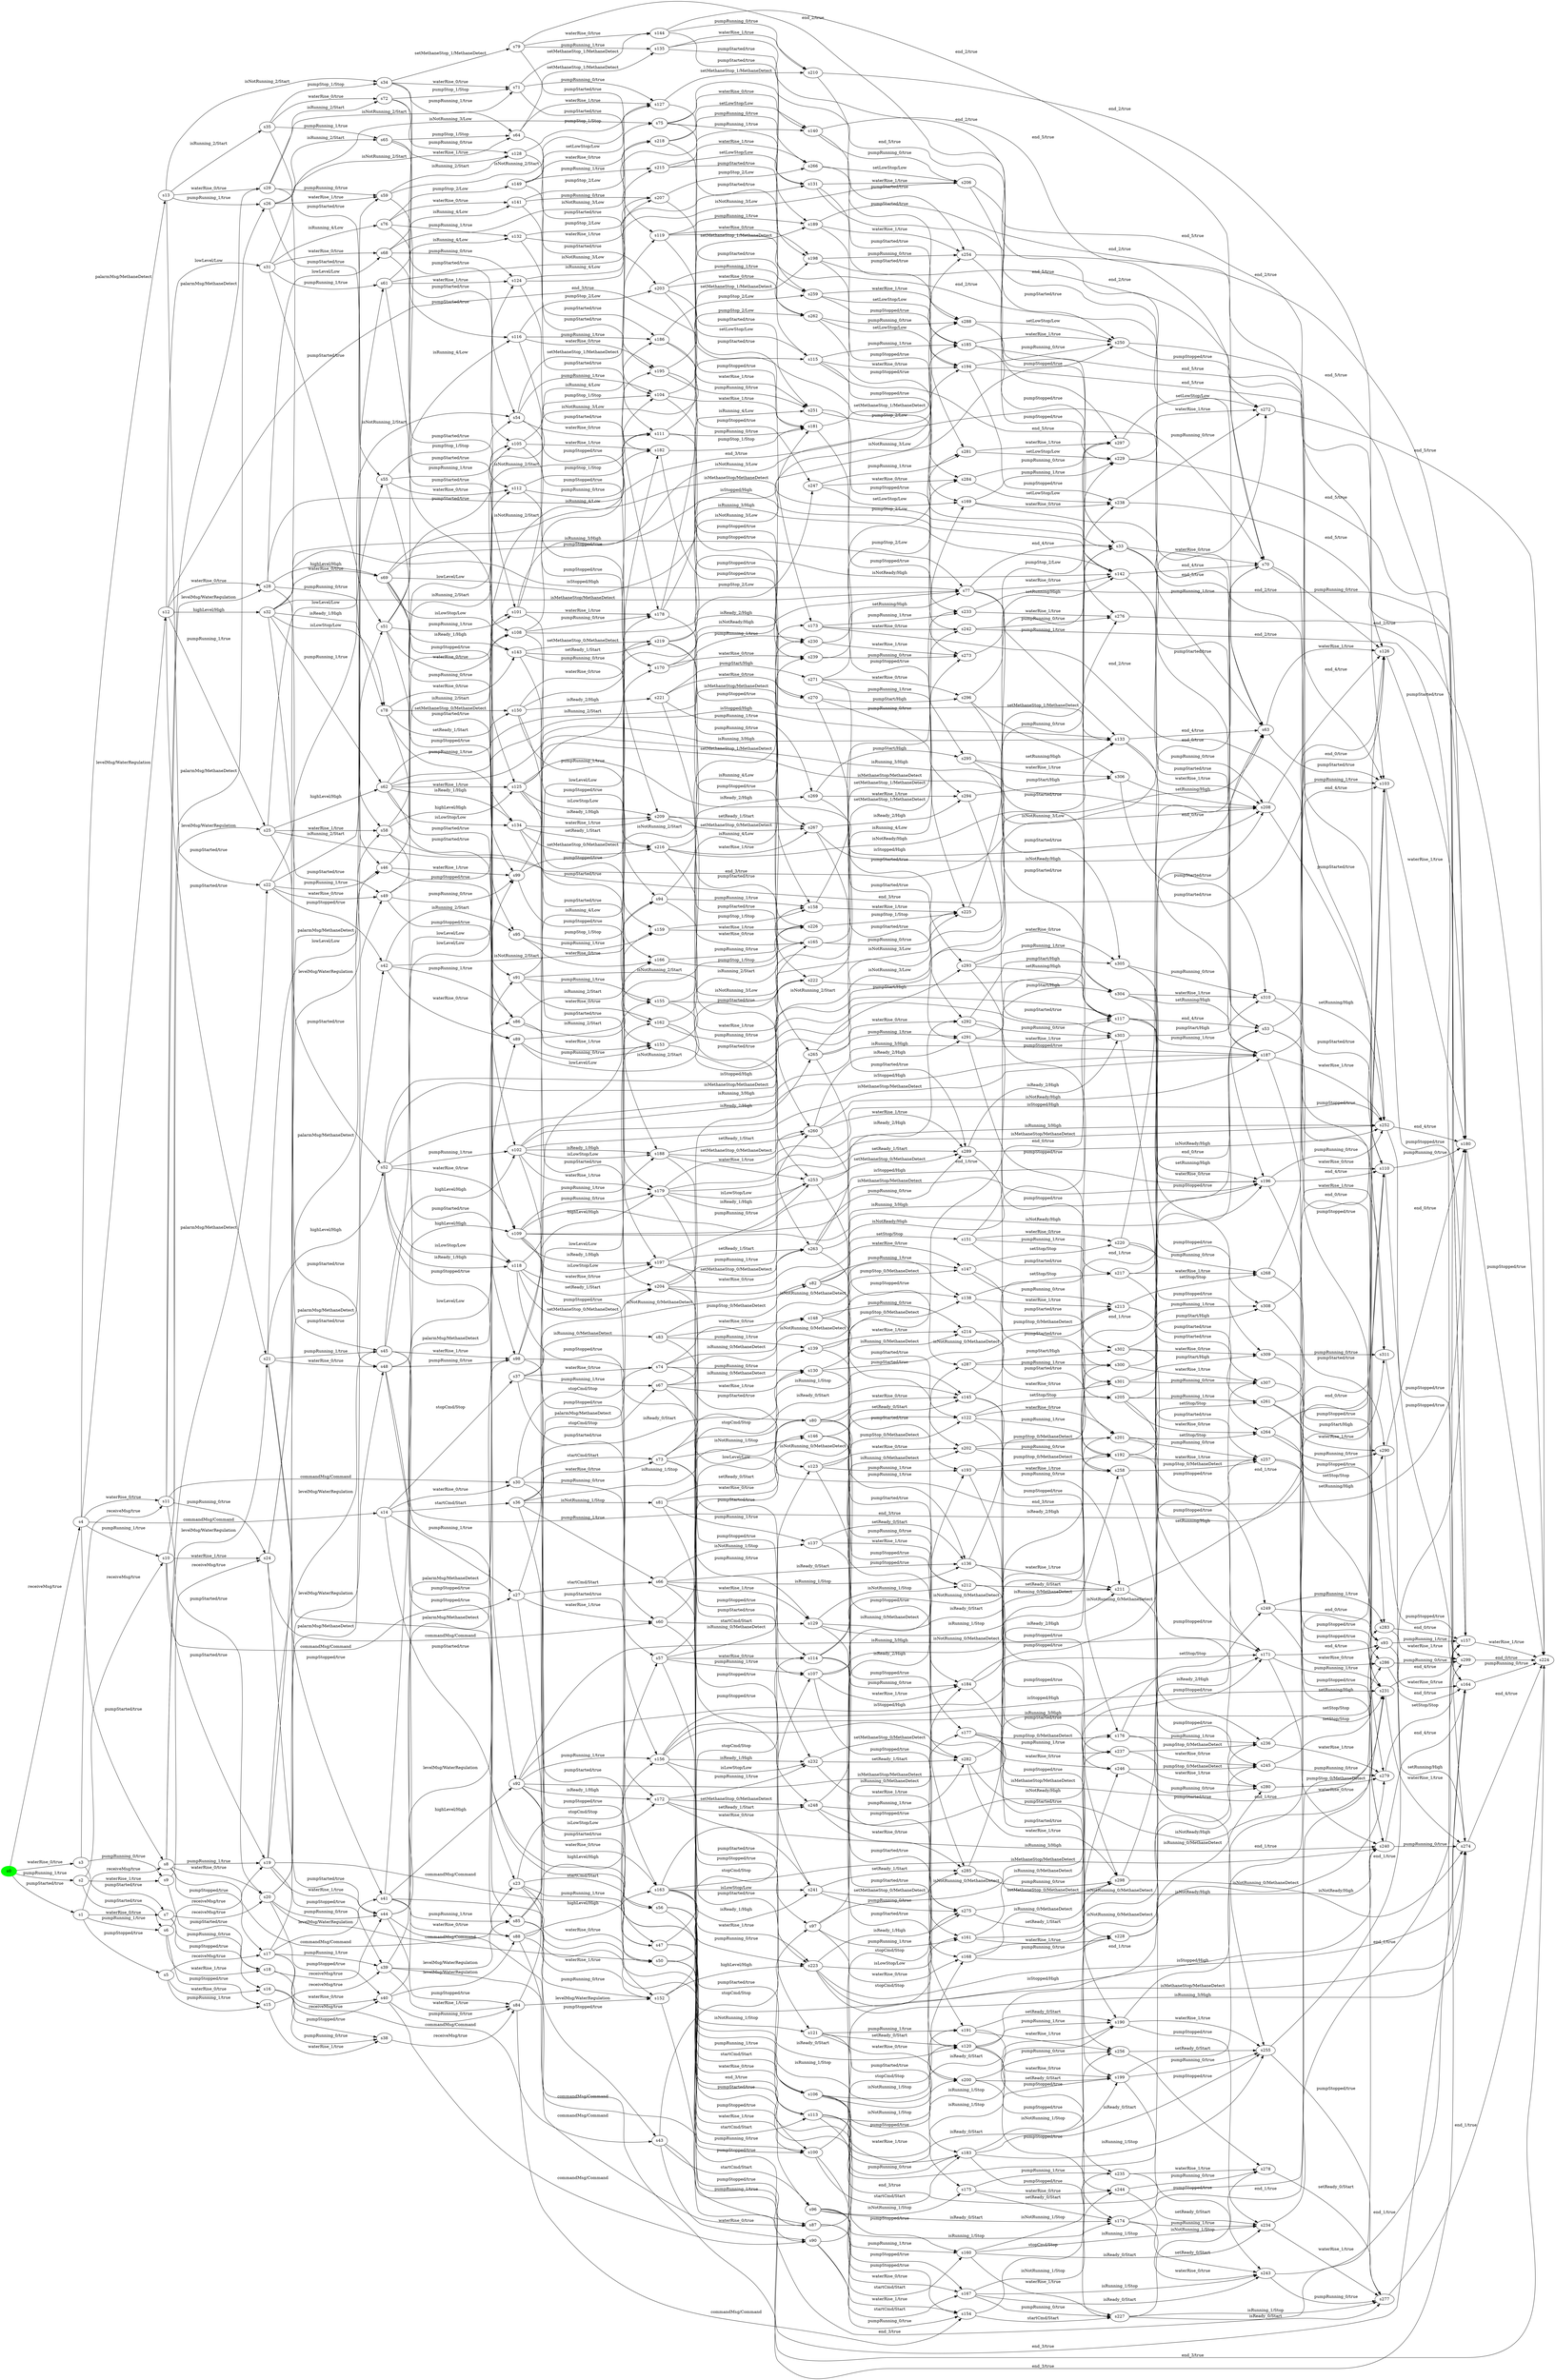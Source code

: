 digraph G {
rankdir=LR;
state0[ label = "s0", style=filled, color=green ];
state1 [ label = "s310" ];
state1 -> state2 [ label=" setRunning/High " ];
state1 -> state3 [ label=" pumpStopped/true " ];
state4 [ label = "s305" ];
state4 -> state5 [ label=" pumpStopped/true " ];
state4 -> state1 [ label=" pumpRunning_0/true " ];
state4 -> state6 [ label=" setRunning/High " ];
state7 [ label = "s31" ];
state7 -> state8 [ label=" waterRise_0/true " ];
state7 -> state9 [ label=" pumpStarted/true " ];
state7 -> state10 [ label=" isRunning_4/Low " ];
state7 -> state11 [ label=" pumpRunning_1/true " ];
state7 -> state12 [ label=" isNotRunning_3/Low " ];
state13 [ label = "s30" ];
state13 -> state14 [ label=" stopCmd/Stop " ];
state13 -> state15 [ label=" pumpStarted/true " ];
state13 -> state16 [ label=" startCmd/Start " ];
state13 -> state17 [ label=" pumpRunning_0/true " ];
state18 [ label = "s304" ];
state18 -> state1 [ label=" waterRise_1/true " ];
state18 -> state19 [ label=" setRunning/High " ];
state18 -> state20 [ label=" pumpStopped/true " ];
state21 [ label = "s307" ];
state21 -> state3 [ label=" pumpStart/High " ];
state22 [ label = "s33" ];
state22 -> state23 [ label=" pumpStarted/true " ];
state22 -> state24 [ label=" waterRise_0/true " ];
state22 -> state25 [ label=" pumpRunning_1/true " ];
state26 [ label = "s306" ];
state26 -> state27 [ label=" setRunning/High " ];
state26 -> state1 [ label=" pumpStarted/true " ];
state28 [ label = "s32" ];
state28 -> state29 [ label=" isStopped/High " ];
state28 -> state29 [ label=" isMethaneStop/MethaneDetect " ];
state28 -> state29 [ label=" isRunning_3/High " ];
state28 -> state30 [ label=" pumpRunning_1/true " ];
state28 -> state31 [ label=" waterRise_0/true " ];
state28 -> state32 [ label=" isReady_1/High " ];
state28 -> state32 [ label=" isLowStop/Low " ];
state28 -> state33 [ label=" pumpStarted/true " ];
state34 [ label = "s301" ];
state34 -> state5 [ label=" pumpStart/High " ];
state34 -> state21 [ label=" pumpRunning_0/true " ];
state35 [ label = "s35" ];
state35 -> state36 [ label=" pumpStarted/true " ];
state35 -> state37 [ label=" waterRise_0/true " ];
state35 -> state38 [ label=" pumpRunning_1/true " ];
state35 -> state39 [ label=" pumpStop_1/Stop " ];
state39 [ label = "s34" ];
state39 -> state40 [ label=" setMethaneStop_1/MethaneDetect " ];
state39 -> state41 [ label=" pumpStarted/true " ];
state39 -> state42 [ label=" pumpRunning_1/true " ];
state39 -> state43 [ label=" waterRise_0/true " ];
state44 [ label = "s300" ];
state44 -> state21 [ label=" waterRise_1/true " ];
state44 -> state20 [ label=" pumpStart/High " ];
state45 [ label = "s303" ];
state45 -> state21 [ label=" pumpStopped/true " ];
state45 -> state1 [ label=" pumpStart/High " ];
state46 [ label = "s37" ];
state46 -> state47 [ label=" isNotRunning_0/MethaneDetect " ];
state46 -> state14 [ label=" waterRise_0/true " ];
state46 -> state48 [ label=" pumpStarted/true " ];
state46 -> state49 [ label=" isRunning_0/MethaneDetect " ];
state46 -> state50 [ label=" pumpRunning_1/true " ];
state51 [ label = "s36" ];
state51 -> state52 [ label=" isRunning_1/Stop " ];
state51 -> state52 [ label=" isReady_0/Start " ];
state51 -> state53 [ label=" pumpRunning_1/true " ];
state51 -> state16 [ label=" waterRise_0/true " ];
state51 -> state54 [ label=" pumpStarted/true " ];
state51 -> state55 [ label=" isNotRunning_1/Stop " ];
state56 [ label = "s302" ];
state56 -> state20 [ label=" pumpRunning_1/true " ];
state56 -> state5 [ label=" waterRise_0/true " ];
state56 -> state57 [ label=" setRunning/High " ];
state58 [ label = "s39" ];
state58 -> state59 [ label=" levelMsg/WaterRegulation " ];
state58 -> state60 [ label=" waterRise_1/true " ];
state58 -> state61 [ label=" commandMsg/Command " ];
state58 -> state62 [ label=" palarmMsg/MethaneDetect " ];
state63 [ label = "s38" ];
state63 -> state60 [ label=" receiveMsg/true " ];
state5 [ label = "s309" ];
state5 -> state3 [ label=" pumpRunning_0/true " ];
state5 -> state64 [ label=" setRunning/High " ];
state0 -> state65 [ label=" receiveMsg/true " ];
state0 -> state66 [ label=" waterRise_0/true " ];
state0 -> state67 [ label=" pumpStarted/true " ];
state0 -> state68 [ label=" pumpRunning_1/true " ];
state20 [ label = "s308" ];
state20 -> state69 [ label=" setRunning/High " ];
state20 -> state3 [ label=" waterRise_1/true " ];
state67 [ label = "s1" ];
state67 -> state70 [ label=" pumpStopped/true " ];
state67 -> state71 [ label=" pumpRunning_1/true " ];
state67 -> state72 [ label=" receiveMsg/true " ];
state67 -> state73 [ label=" waterRise_0/true " ];
state68 [ label = "s2" ];
state68 -> state74 [ label=" waterRise_1/true " ];
state68 -> state71 [ label=" pumpStarted/true " ];
state68 -> state75 [ label=" receiveMsg/true " ];
state66 [ label = "s3" ];
state66 -> state74 [ label=" pumpRunning_0/true " ];
state66 -> state76 [ label=" receiveMsg/true " ];
state66 -> state73 [ label=" pumpStarted/true " ];
state65 [ label = "s4" ];
state65 -> state77 [ label=" palarmMsg/MethaneDetect " ];
state65 -> state78 [ label=" commandMsg/Command " ];
state65 -> state72 [ label=" pumpStarted/true " ];
state65 -> state76 [ label=" waterRise_0/true " ];
state65 -> state79 [ label=" levelMsg/WaterRegulation " ];
state65 -> state75 [ label=" pumpRunning_1/true " ];
state70 [ label = "s5" ];
state70 -> state80 [ label=" pumpRunning_1/true " ];
state70 -> state81 [ label=" receiveMsg/true " ];
state70 -> state82 [ label=" waterRise_0/true " ];
state71 [ label = "s6" ];
state71 -> state83 [ label=" waterRise_1/true " ];
state71 -> state84 [ label=" receiveMsg/true " ];
state71 -> state80 [ label=" pumpStopped/true " ];
state73 [ label = "s7" ];
state73 -> state83 [ label=" pumpRunning_0/true " ];
state73 -> state85 [ label=" receiveMsg/true " ];
state73 -> state82 [ label=" pumpStopped/true " ];
state72 [ label = "s8" ];
state72 -> state86 [ label=" palarmMsg/MethaneDetect " ];
state72 -> state87 [ label=" commandMsg/Command " ];
state72 -> state81 [ label=" pumpStopped/true " ];
state72 -> state88 [ label=" levelMsg/WaterRegulation " ];
state72 -> state85 [ label=" waterRise_0/true " ];
state72 -> state84 [ label=" pumpRunning_1/true " ];
state74 [ label = "s9" ];
state74 -> state83 [ label=" pumpStarted/true " ];
state74 -> state89 [ label=" receiveMsg/true " ];
state90 [ label = "s40" ];
state90 -> state91 [ label=" commandMsg/Command " ];
state90 -> state92 [ label=" palarmMsg/MethaneDetect " ];
state90 -> state60 [ label=" pumpRunning_0/true " ];
state90 -> state93 [ label=" levelMsg/WaterRegulation " ];
state94 [ label = "s42" ];
state94 -> state95 [ label=" isRunning_2/Start " ];
state94 -> state62 [ label=" pumpRunning_1/true " ];
state94 -> state92 [ label=" waterRise_0/true " ];
state94 -> state96 [ label=" isNotRunning_2/Start " ];
state97 [ label = "s41" ];
state97 -> state93 [ label=" waterRise_0/true " ];
state97 -> state98 [ label=" lowLevel/Low " ];
state97 -> state59 [ label=" pumpRunning_1/true " ];
state97 -> state99 [ label=" end_3/true " ];
state97 -> state100 [ label=" highLevel/High " ];
state101 [ label = "s44" ];
state101 -> state102 [ label=" commandMsg/Command " ];
state101 -> state60 [ label=" pumpStopped/true " ];
state101 -> state103 [ label=" palarmMsg/MethaneDetect " ];
state101 -> state104 [ label=" levelMsg/WaterRegulation " ];
state105 [ label = "s43" ];
state105 -> state106 [ label=" startCmd/Start " ];
state105 -> state91 [ label=" waterRise_0/true " ];
state105 -> state107 [ label=" stopCmd/Stop " ];
state105 -> state61 [ label=" pumpRunning_1/true " ];
state108 [ label = "s46" ];
state108 -> state62 [ label=" pumpStopped/true " ];
state108 -> state109 [ label=" isRunning_2/Start " ];
state108 -> state103 [ label=" waterRise_1/true " ];
state108 -> state110 [ label=" isNotRunning_2/Start " ];
state111 [ label = "s45" ];
state111 -> state104 [ label=" waterRise_1/true " ];
state111 -> state59 [ label=" pumpStopped/true " ];
state111 -> state112 [ label=" lowLevel/Low " ];
state111 -> state113 [ label=" end_3/true " ];
state111 -> state114 [ label=" highLevel/High " ];
state115 [ label = "s48" ];
state115 -> state116 [ label=" end_3/true " ];
state115 -> state117 [ label=" highLevel/High " ];
state115 -> state93 [ label=" pumpStopped/true " ];
state115 -> state118 [ label=" lowLevel/Low " ];
state115 -> state104 [ label=" pumpRunning_0/true " ];
state119 [ label = "s47" ];
state119 -> state120 [ label=" startCmd/Start " ];
state119 -> state102 [ label=" waterRise_1/true " ];
state119 -> state121 [ label=" stopCmd/Stop " ];
state119 -> state61 [ label=" pumpStopped/true " ];
state122 [ label = "s49" ];
state122 -> state123 [ label=" isNotRunning_2/Start " ];
state122 -> state92 [ label=" pumpStopped/true " ];
state122 -> state103 [ label=" pumpRunning_0/true " ];
state122 -> state124 [ label=" isRunning_2/Start " ];
state125 [ label = "s211" ];
state125 -> state126 [ label=" end_1/true " ];
state125 -> state127 [ label=" pumpStarted/true " ];
state128 [ label = "s210" ];
state128 -> state129 [ label=" pumpStarted/true " ];
state128 -> state126 [ label=" end_2/true " ];
state9 [ label = "s51" ];
state9 -> state130 [ label=" isNotRunning_3/Low " ];
state9 -> state98 [ label=" pumpStopped/true " ];
state9 -> state131 [ label=" isRunning_4/Low " ];
state9 -> state112 [ label=" pumpRunning_1/true " ];
state9 -> state118 [ label=" waterRise_0/true " ];
state15 [ label = "s50" ];
state15 -> state132 [ label=" startCmd/Start " ];
state15 -> state91 [ label=" pumpStopped/true " ];
state15 -> state133 [ label=" stopCmd/Stop " ];
state15 -> state102 [ label=" pumpRunning_0/true " ];
state134 [ label = "s206" ];
state134 -> state135 [ label=" pumpStarted/true " ];
state134 -> state126 [ label=" end_5/true " ];
state23 [ label = "s53" ];
state23 -> state113 [ label=" pumpRunning_1/true " ];
state23 -> state116 [ label=" waterRise_0/true " ];
state23 -> state99 [ label=" pumpStopped/true " ];
state33 [ label = "s52" ];
state33 -> state136 [ label=" isStopped/High " ];
state33 -> state136 [ label=" isMethaneStop/MethaneDetect " ];
state33 -> state136 [ label=" isRunning_3/High " ];
state33 -> state100 [ label=" pumpStopped/true " ];
state33 -> state117 [ label=" waterRise_0/true " ];
state33 -> state114 [ label=" pumpRunning_1/true " ];
state33 -> state137 [ label=" isReady_1/High " ];
state33 -> state137 [ label=" isLowStop/Low " ];
state138 [ label = "s205" ];
state138 -> state23 [ label=" end_0/true " ];
state138 -> state139 [ label=" waterRise_0/true " ];
state138 -> state140 [ label=" pumpStopped/true " ];
state138 -> state141 [ label=" pumpRunning_1/true " ];
state27 [ label = "s208" ];
state27 -> state126 [ label=" end_4/true " ];
state27 -> state2 [ label=" pumpStarted/true " ];
state36 [ label = "s55" ];
state36 -> state95 [ label=" pumpStopped/true " ];
state36 -> state109 [ label=" pumpRunning_1/true " ];
state36 -> state124 [ label=" waterRise_0/true " ];
state36 -> state41 [ label=" pumpStop_1/Stop " ];
state142 [ label = "s207" ];
state142 -> state143 [ label=" pumpStarted/true " ];
state142 -> state144 [ label=" pumpStop_2/Low " ];
state41 [ label = "s54" ];
state41 -> state145 [ label=" setMethaneStop_1/MethaneDetect " ];
state41 -> state96 [ label=" pumpStopped/true " ];
state41 -> state123 [ label=" waterRise_0/true " ];
state41 -> state110 [ label=" pumpRunning_1/true " ];
state146 [ label = "s202" ];
state146 -> state147 [ label=" pumpStop_0/MethaneDetect " ];
state146 -> state148 [ label=" pumpRunning_0/true " ];
state146 -> state149 [ label=" pumpStopped/true " ];
state48 [ label = "s57" ];
state48 -> state150 [ label=" isRunning_0/MethaneDetect " ];
state48 -> state121 [ label=" pumpRunning_1/true " ];
state48 -> state133 [ label=" waterRise_0/true " ];
state48 -> state151 [ label=" isNotRunning_0/MethaneDetect " ];
state48 -> state107 [ label=" pumpStopped/true " ];
state147 [ label = "s201" ];
state147 -> state152 [ label=" pumpRunning_0/true " ];
state147 -> state153 [ label=" pumpStopped/true " ];
state147 -> state139 [ label=" setStop/Stop " ];
state54 [ label = "s56" ];
state54 -> state106 [ label=" pumpStopped/true " ];
state54 -> state132 [ label=" waterRise_0/true " ];
state54 -> state154 [ label=" isReady_0/Start " ];
state54 -> state154 [ label=" isRunning_1/Stop " ];
state54 -> state120 [ label=" pumpRunning_1/true " ];
state54 -> state155 [ label=" isNotRunning_1/Stop " ];
state156 [ label = "s59" ];
state156 -> state157 [ label=" isNotRunning_2/Start " ];
state156 -> state103 [ label=" pumpStarted/true " ];
state156 -> state158 [ label=" isRunning_2/Start " ];
state159 [ label = "s204" ];
state159 -> state160 [ label=" pumpStopped/true " ];
state159 -> state161 [ label=" pumpRunning_1/true " ];
state159 -> state162 [ label=" waterRise_0/true " ];
state159 -> state136 [ label=" isNotReady/High " ];
state159 -> state163 [ label=" isReady_2/High " ];
state164 [ label = "s58" ];
state164 -> state126 [ label=" end_3/true " ];
state164 -> state165 [ label=" highLevel/High " ];
state164 -> state104 [ label=" pumpStarted/true " ];
state164 -> state166 [ label=" lowLevel/Low " ];
state167 [ label = "s203" ];
state167 -> state168 [ label=" pumpRunning_1/true " ];
state167 -> state169 [ label=" pumpStopped/true " ];
state167 -> state130 [ label=" setLowStop/Low " ];
state167 -> state170 [ label=" waterRise_0/true " ];
state171 [ label = "s209" ];
state171 -> state172 [ label=" setMethaneStop_0/MethaneDetect " ];
state171 -> state172 [ label=" setReady_1/Start " ];
state171 -> state173 [ label=" pumpStarted/true " ];
state174 [ label = "s200" ];
state174 -> state175 [ label=" pumpRunning_0/true " ];
state174 -> state176 [ label=" setReady_0/Start " ];
state174 -> state177 [ label=" pumpStopped/true " ];
state17 [ label = "s60" ];
state17 -> state178 [ label=" startCmd/Start " ];
state17 -> state102 [ label=" pumpStarted/true " ];
state17 -> state179 [ label=" stopCmd/Stop " ];
state30 [ label = "s62" ];
state30 -> state114 [ label=" pumpStarted/true " ];
state30 -> state165 [ label=" waterRise_1/true " ];
state30 -> state180 [ label=" isRunning_3/High " ];
state30 -> state180 [ label=" isStopped/High " ];
state30 -> state180 [ label=" isMethaneStop/MethaneDetect " ];
state30 -> state181 [ label=" isLowStop/Low " ];
state30 -> state181 [ label=" isReady_1/High " ];
state11 [ label = "s61" ];
state11 -> state182 [ label=" isNotRunning_3/Low " ];
state11 -> state112 [ label=" pumpStarted/true " ];
state11 -> state183 [ label=" isRunning_4/Low " ];
state11 -> state166 [ label=" waterRise_1/true " ];
state42 [ label = "s64" ];
state42 -> state184 [ label=" setMethaneStop_1/MethaneDetect " ];
state42 -> state157 [ label=" waterRise_1/true " ];
state42 -> state110 [ label=" pumpStarted/true " ];
state25 [ label = "s63" ];
state25 -> state126 [ label=" waterRise_1/true " ];
state25 -> state113 [ label=" pumpStarted/true " ];
state53 [ label = "s66" ];
state53 -> state178 [ label=" waterRise_1/true " ];
state53 -> state120 [ label=" pumpStarted/true " ];
state53 -> state185 [ label=" isRunning_1/Stop " ];
state53 -> state185 [ label=" isReady_0/Start " ];
state53 -> state186 [ label=" isNotRunning_1/Stop " ];
state38 [ label = "s65" ];
state38 -> state109 [ label=" pumpStarted/true " ];
state38 -> state42 [ label=" pumpStop_1/Stop " ];
state38 -> state158 [ label=" waterRise_1/true " ];
state8 [ label = "s68" ];
state8 -> state187 [ label=" isNotRunning_3/Low " ];
state8 -> state188 [ label=" isRunning_4/Low " ];
state8 -> state118 [ label=" pumpStarted/true " ];
state8 -> state166 [ label=" pumpRunning_0/true " ];
state3 [ label = "s311" ];
state3 -> state189 [ label=" setRunning/High " ];
state50 [ label = "s67" ];
state50 -> state190 [ label=" isRunning_0/MethaneDetect " ];
state50 -> state179 [ label=" waterRise_1/true " ];
state50 -> state191 [ label=" isNotRunning_0/MethaneDetect " ];
state50 -> state121 [ label=" pumpStarted/true " ];
state31 [ label = "s69" ];
state31 -> state192 [ label=" isMethaneStop/MethaneDetect " ];
state31 -> state192 [ label=" isStopped/High " ];
state31 -> state192 [ label=" isRunning_3/High " ];
state31 -> state117 [ label=" pumpStarted/true " ];
state31 -> state193 [ label=" isReady_1/High " ];
state31 -> state193 [ label=" isLowStop/Low " ];
state31 -> state165 [ label=" pumpRunning_0/true " ];
state69 [ label = "s231" ];
state69 -> state194 [ label=" end_4/true " ];
state69 -> state189 [ label=" waterRise_1/true " ];
state116 [ label = "s110" ];
state116 -> state195 [ label=" pumpRunning_0/true " ];
state116 -> state196 [ label=" pumpStopped/true " ];
state197 [ label = "s230" ];
state197 -> state198 [ label=" pumpStop_2/Low " ];
state197 -> state199 [ label=" waterRise_1/true " ];
state124 [ label = "s112" ];
state124 -> state200 [ label=" pumpStopped/true " ];
state124 -> state201 [ label=" pumpRunning_0/true " ];
state124 -> state123 [ label=" pumpStop_1/Stop " ];
state202 [ label = "s233" ];
state202 -> state194 [ label=" end_2/true " ];
state202 -> state203 [ label=" waterRise_1/true " ];
state204 [ label = "s232" ];
state204 -> state205 [ label=" waterRise_1/true " ];
state204 -> state206 [ label=" setMethaneStop_0/MethaneDetect " ];
state204 -> state206 [ label=" setReady_1/Start " ];
state123 [ label = "s111" ];
state123 -> state207 [ label=" setMethaneStop_1/MethaneDetect " ];
state123 -> state208 [ label=" pumpStopped/true " ];
state123 -> state209 [ label=" pumpRunning_0/true " ];
state43 [ label = "s71" ];
state43 -> state210 [ label=" setMethaneStop_1/MethaneDetect " ];
state43 -> state123 [ label=" pumpStarted/true " ];
state43 -> state157 [ label=" pumpRunning_0/true " ];
state24 [ label = "s70" ];
state24 -> state116 [ label=" pumpStarted/true " ];
state24 -> state126 [ label=" pumpRunning_0/true " ];
state16 [ label = "s73" ];
state16 -> state211 [ label=" isReady_0/Start " ];
state16 -> state211 [ label=" isRunning_1/Stop " ];
state16 -> state178 [ label=" pumpRunning_0/true " ];
state16 -> state212 [ label=" isNotRunning_1/Stop " ];
state16 -> state132 [ label=" pumpStarted/true " ];
state37 [ label = "s72" ];
state37 -> state124 [ label=" pumpStarted/true " ];
state37 -> state43 [ label=" pumpStop_1/Stop " ];
state37 -> state158 [ label=" pumpRunning_0/true " ];
state12 [ label = "s75" ];
state12 -> state130 [ label=" pumpStarted/true " ];
state12 -> state182 [ label=" pumpRunning_1/true " ];
state12 -> state22 [ label=" end_5/true " ];
state12 -> state187 [ label=" waterRise_0/true " ];
state213 [ label = "s228" ];
state213 -> state214 [ label=" isRunning_0/MethaneDetect " ];
state213 -> state215 [ label=" isNotRunning_0/MethaneDetect " ];
state121 [ label = "s107" ];
state121 -> state216 [ label=" pumpStopped/true " ];
state121 -> state217 [ label=" isRunning_0/MethaneDetect " ];
state121 -> state218 [ label=" waterRise_1/true " ];
state121 -> state219 [ label=" isNotRunning_0/MethaneDetect " ];
state120 [ label = "s106" ];
state120 -> state220 [ label=" pumpStopped/true " ];
state120 -> state221 [ label=" isRunning_1/Stop " ];
state120 -> state221 [ label=" isReady_0/Start " ];
state120 -> state222 [ label=" isNotRunning_1/Stop " ];
state120 -> state223 [ label=" waterRise_1/true " ];
state14 [ label = "s74" ];
state14 -> state224 [ label=" isNotRunning_0/MethaneDetect " ];
state14 -> state133 [ label=" pumpStarted/true " ];
state14 -> state225 [ label=" isRunning_0/MethaneDetect " ];
state14 -> state179 [ label=" pumpRunning_0/true " ];
state226 [ label = "s227" ];
state226 -> state227 [ label=" isReady_0/Start " ];
state226 -> state227 [ label=" isRunning_1/Stop " ];
state226 -> state228 [ label=" isNotRunning_1/Stop " ];
state29 [ label = "s77" ];
state29 -> state180 [ label=" pumpRunning_1/true " ];
state29 -> state22 [ label=" end_4/true " ];
state29 -> state192 [ label=" waterRise_0/true " ];
state29 -> state136 [ label=" pumpStarted/true " ];
state117 [ label = "s109" ];
state117 -> state229 [ label=" isLowStop/Low " ];
state117 -> state229 [ label=" isReady_1/High " ];
state117 -> state6 [ label=" isMethaneStop/MethaneDetect " ];
state117 -> state6 [ label=" isStopped/High " ];
state117 -> state6 [ label=" isRunning_3/High " ];
state117 -> state230 [ label=" pumpStopped/true " ];
state117 -> state231 [ label=" pumpRunning_0/true " ];
state232 [ label = "s229" ];
state232 -> state194 [ label=" end_5/true " ];
state232 -> state233 [ label=" waterRise_1/true " ];
state118 [ label = "s108" ];
state118 -> state234 [ label=" isNotRunning_3/Low " ];
state118 -> state235 [ label=" pumpStopped/true " ];
state118 -> state236 [ label=" pumpRunning_0/true " ];
state118 -> state237 [ label=" isRunning_4/Low " ];
state10 [ label = "s76" ];
state10 -> state131 [ label=" pumpStarted/true " ];
state10 -> state188 [ label=" waterRise_0/true " ];
state10 -> state183 [ label=" pumpRunning_1/true " ];
state10 -> state238 [ label=" pumpStop_2/Low " ];
state239 [ label = "s224" ];
state40 [ label = "s79" ];
state40 -> state210 [ label=" waterRise_0/true " ];
state40 -> state145 [ label=" pumpStarted/true " ];
state40 -> state184 [ label=" pumpRunning_1/true " ];
state40 -> state22 [ label=" end_2/true " ];
state113 [ label = "s103" ];
state113 -> state194 [ label=" pumpStopped/true " ];
state113 -> state195 [ label=" waterRise_1/true " ];
state240 [ label = "s223" ];
state240 -> state189 [ label=" isMethaneStop/MethaneDetect " ];
state240 -> state189 [ label=" isRunning_3/High " ];
state240 -> state189 [ label=" isStopped/High " ];
state240 -> state205 [ label=" isReady_1/High " ];
state240 -> state205 [ label=" isLowStop/Low " ];
state114 [ label = "s102" ];
state114 -> state241 [ label=" pumpStopped/true " ];
state114 -> state19 [ label=" isStopped/High " ];
state114 -> state19 [ label=" isMethaneStop/MethaneDetect " ];
state114 -> state19 [ label=" isRunning_3/High " ];
state114 -> state242 [ label=" isReady_1/High " ];
state114 -> state242 [ label=" isLowStop/Low " ];
state114 -> state231 [ label=" waterRise_1/true " ];
state32 [ label = "s78" ];
state32 -> state243 [ label=" setReady_1/Start " ];
state32 -> state243 [ label=" setMethaneStop_0/MethaneDetect " ];
state32 -> state137 [ label=" pumpStarted/true " ];
state32 -> state193 [ label=" waterRise_0/true " ];
state32 -> state181 [ label=" pumpRunning_1/true " ];
state109 [ label = "s105" ];
state109 -> state201 [ label=" waterRise_1/true " ];
state109 -> state110 [ label=" pumpStop_1/Stop " ];
state109 -> state244 [ label=" pumpStopped/true " ];
state245 [ label = "s226" ];
state245 -> state246 [ label=" pumpStop_1/Stop " ];
state246 [ label = "s225" ];
state246 -> state203 [ label=" setMethaneStop_1/MethaneDetect " ];
state110 [ label = "s104" ];
state110 -> state247 [ label=" setMethaneStop_1/MethaneDetect " ];
state110 -> state209 [ label=" waterRise_1/true " ];
state110 -> state248 [ label=" pumpStopped/true " ];
state249 [ label = "s220" ];
state249 -> state24 [ label=" end_0/true " ];
state249 -> state250 [ label=" pumpRunning_0/true " ];
state249 -> state139 [ label=" pumpStarted/true " ];
state52 [ label = "s80" ];
state52 -> state22 [ label=" end_1/true " ];
state52 -> state211 [ label=" waterRise_0/true " ];
state52 -> state154 [ label=" pumpStarted/true " ];
state52 -> state185 [ label=" pumpRunning_1/true " ];
state251 [ label = "s222" ];
state251 -> state233 [ label=" isNotRunning_3/Low " ];
state251 -> state199 [ label=" isRunning_4/Low " ];
state112 [ label = "s101" ];
state112 -> state236 [ label=" waterRise_1/true " ];
state112 -> state252 [ label=" isNotRunning_3/Low " ];
state112 -> state253 [ label=" isRunning_4/Low " ];
state112 -> state254 [ label=" pumpStopped/true " ];
state102 [ label = "s100" ];
state102 -> state218 [ label=" stopCmd/Stop " ];
state102 -> state223 [ label=" startCmd/Start " ];
state102 -> state255 [ label=" pumpStopped/true " ];
state256 [ label = "s221" ];
state256 -> state257 [ label=" waterRise_0/true " ];
state256 -> state258 [ label=" pumpStart/High " ];
state256 -> state259 [ label=" pumpRunning_1/true " ];
state256 -> state163 [ label=" pumpStarted/true " ];
state47 [ label = "s82" ];
state47 -> state224 [ label=" waterRise_0/true " ];
state47 -> state151 [ label=" pumpStarted/true " ];
state47 -> state191 [ label=" pumpRunning_1/true " ];
state47 -> state260 [ label=" setStop/Stop " ];
state55 [ label = "s81" ];
state55 -> state155 [ label=" pumpStarted/true " ];
state55 -> state186 [ label=" pumpRunning_1/true " ];
state55 -> state212 [ label=" waterRise_0/true " ];
state55 -> state52 [ label=" setReady_0/Start " ];
state60 [ label = "s84" ];
state60 -> state255 [ label=" commandMsg/Command " ];
state60 -> state261 [ label=" palarmMsg/MethaneDetect " ];
state60 -> state262 [ label=" levelMsg/WaterRegulation " ];
state49 [ label = "s83" ];
state49 -> state190 [ label=" pumpRunning_1/true " ];
state49 -> state47 [ label=" pumpStop_0/MethaneDetect " ];
state49 -> state225 [ label=" waterRise_0/true " ];
state49 -> state150 [ label=" pumpStarted/true " ];
state263 [ label = "s217" ];
state263 -> state141 [ label=" pumpStarted/true " ];
state263 -> state25 [ label=" end_0/true " ];
state263 -> state250 [ label=" waterRise_1/true " ];
state62 [ label = "s86" ];
state62 -> state261 [ label=" waterRise_1/true " ];
state62 -> state244 [ label=" isRunning_2/Start " ];
state62 -> state248 [ label=" isNotRunning_2/Start " ];
state59 [ label = "s85" ];
state59 -> state262 [ label=" waterRise_1/true " ];
state59 -> state254 [ label=" lowLevel/Low " ];
state59 -> state194 [ label=" end_3/true " ];
state59 -> state241 [ label=" highLevel/High " ];
state264 [ label = "s216" ];
state264 -> state161 [ label=" pumpStarted/true " ];
state264 -> state172 [ label=" waterRise_1/true " ];
state264 -> state180 [ label=" isNotReady/High " ];
state264 -> state259 [ label=" isReady_2/High " ];
state265 [ label = "s219" ];
state265 -> state257 [ label=" isReady_2/High " ];
state265 -> state192 [ label=" isNotReady/High " ];
state265 -> state172 [ label=" pumpRunning_0/true " ];
state265 -> state162 [ label=" pumpStarted/true " ];
state93 [ label = "s88" ];
state93 -> state230 [ label=" highLevel/High " ];
state93 -> state196 [ label=" end_3/true " ];
state93 -> state235 [ label=" lowLevel/Low " ];
state93 -> state262 [ label=" pumpRunning_0/true " ];
state266 [ label = "s218" ];
state266 -> state187 [ label=" setLowStop/Low " ];
state266 -> state144 [ label=" pumpRunning_0/true " ];
state266 -> state170 [ label=" pumpStarted/true " ];
state61 [ label = "s87" ];
state61 -> state220 [ label=" startCmd/Start " ];
state61 -> state255 [ label=" waterRise_1/true " ];
state61 -> state216 [ label=" stopCmd/Stop " ];
state267 [ label = "s213" ];
state267 -> state250 [ label=" setStop/Stop " ];
state267 -> state152 [ label=" pumpStarted/true " ];
state268 [ label = "s212" ];
state268 -> state175 [ label=" pumpStarted/true " ];
state268 -> state125 [ label=" setReady_0/Start " ];
state92 [ label = "s89" ];
state92 -> state208 [ label=" isNotRunning_2/Start " ];
state92 -> state200 [ label=" isRunning_2/Start " ];
state92 -> state261 [ label=" pumpRunning_0/true " ];
state269 [ label = "s215" ];
state269 -> state182 [ label=" setLowStop/Low " ];
state269 -> state144 [ label=" waterRise_1/true " ];
state269 -> state168 [ label=" pumpStarted/true " ];
state270 [ label = "s214" ];
state270 -> state148 [ label=" pumpStarted/true " ];
state270 -> state267 [ label=" pumpStop_0/MethaneDetect " ];
state173 [ label = "s253" ];
state173 -> state205 [ label=" pumpStopped/true " ];
state173 -> state271 [ label=" setReady_1/Start " ];
state173 -> state271 [ label=" setMethaneStop_0/MethaneDetect " ];
state183 [ label = "s132" ];
state183 -> state142 [ label=" waterRise_1/true " ];
state183 -> state269 [ label=" pumpStop_2/Low " ];
state183 -> state253 [ label=" pumpStarted/true " ];
state182 [ label = "s131" ];
state182 -> state252 [ label=" pumpStarted/true " ];
state182 -> state25 [ label=" end_5/true " ];
state182 -> state134 [ label=" waterRise_1/true " ];
state2 [ label = "s252" ];
state2 -> state195 [ label=" end_4/true " ];
state2 -> state189 [ label=" pumpStopped/true " ];
state127 [ label = "s255" ];
state127 -> state195 [ label=" end_1/true " ];
state127 -> state227 [ label=" pumpStopped/true " ];
state98 [ label = "s91" ];
state98 -> state235 [ label=" waterRise_0/true " ];
state98 -> state272 [ label=" isNotRunning_3/Low " ];
state98 -> state273 [ label=" isRunning_4/Low " ];
state98 -> state254 [ label=" pumpRunning_1/true " ];
state181 [ label = "s134" ];
state181 -> state264 [ label=" setMethaneStop_0/MethaneDetect " ];
state181 -> state264 [ label=" setReady_1/Start " ];
state181 -> state171 [ label=" waterRise_1/true " ];
state181 -> state242 [ label=" pumpStarted/true " ];
state180 [ label = "s133" ];
state180 -> state27 [ label=" waterRise_1/true " ];
state180 -> state19 [ label=" pumpStarted/true " ];
state180 -> state25 [ label=" end_4/true " ];
state91 [ label = "s90" ];
state91 -> state274 [ label=" stopCmd/Stop " ];
state91 -> state275 [ label=" startCmd/Start " ];
state91 -> state255 [ label=" pumpRunning_0/true " ];
state129 [ label = "s254" ];
state129 -> state195 [ label=" end_2/true " ];
state129 -> state203 [ label=" pumpStopped/true " ];
state99 [ label = "s93" ];
state99 -> state194 [ label=" pumpRunning_1/true " ];
state99 -> state196 [ label=" waterRise_0/true " ];
state100 [ label = "s92" ];
state100 -> state57 [ label=" isStopped/High " ];
state100 -> state57 [ label=" isMethaneStop/MethaneDetect " ];
state100 -> state57 [ label=" isRunning_3/High " ];
state100 -> state230 [ label=" waterRise_0/true " ];
state100 -> state241 [ label=" pumpRunning_1/true " ];
state100 -> state276 [ label=" isReady_1/High " ];
state100 -> state276 [ label=" isLowStop/Low " ];
state95 [ label = "s95" ];
state95 -> state200 [ label=" waterRise_0/true " ];
state95 -> state244 [ label=" pumpRunning_1/true " ];
state95 -> state96 [ label=" pumpStop_1/Stop " ];
state143 [ label = "s251" ];
state143 -> state277 [ label=" pumpStop_2/Low " ];
state143 -> state199 [ label=" pumpStopped/true " ];
state179 [ label = "s130" ];
state179 -> state267 [ label=" isNotRunning_0/MethaneDetect " ];
state179 -> state270 [ label=" isRunning_0/MethaneDetect " ];
state179 -> state218 [ label=" pumpStarted/true " ];
state135 [ label = "s250" ];
state135 -> state195 [ label=" end_5/true " ];
state135 -> state233 [ label=" pumpStopped/true " ];
state96 [ label = "s94" ];
state96 -> state278 [ label=" setMethaneStop_1/MethaneDetect " ];
state96 -> state208 [ label=" waterRise_0/true " ];
state96 -> state248 [ label=" pumpRunning_1/true " ];
state107 [ label = "s97" ];
state107 -> state216 [ label=" pumpRunning_1/true " ];
state107 -> state274 [ label=" waterRise_0/true " ];
state107 -> state279 [ label=" isNotRunning_0/MethaneDetect " ];
state107 -> state280 [ label=" isRunning_0/MethaneDetect " ];
state178 [ label = "s129" ];
state178 -> state223 [ label=" pumpStarted/true " ];
state178 -> state125 [ label=" isRunning_1/Stop " ];
state178 -> state125 [ label=" isReady_0/Start " ];
state178 -> state268 [ label=" isNotRunning_1/Stop " ];
state106 [ label = "s96" ];
state106 -> state281 [ label=" isReady_0/Start " ];
state106 -> state281 [ label=" isRunning_1/Stop " ];
state106 -> state220 [ label=" pumpRunning_1/true " ];
state106 -> state275 [ label=" waterRise_0/true " ];
state106 -> state282 [ label=" isNotRunning_1/Stop " ];
state158 [ label = "s128" ];
state158 -> state157 [ label=" pumpStop_1/Stop " ];
state158 -> state201 [ label=" pumpStarted/true " ];
state140 [ label = "s249" ];
state140 -> state283 [ label=" waterRise_0/true " ];
state140 -> state284 [ label=" pumpRunning_1/true " ];
state140 -> state99 [ label=" end_0/true " ];
state103 [ label = "s99" ];
state103 -> state209 [ label=" isNotRunning_2/Start " ];
state103 -> state201 [ label=" isRunning_2/Start " ];
state103 -> state261 [ label=" pumpStopped/true " ];
state104 [ label = "s98" ];
state104 -> state231 [ label=" highLevel/High " ];
state104 -> state195 [ label=" end_3/true " ];
state104 -> state236 [ label=" lowLevel/Low " ];
state104 -> state262 [ label=" pumpStopped/true " ];
state165 [ label = "s125" ];
state165 -> state171 [ label=" isReady_1/High " ];
state165 -> state171 [ label=" isLowStop/Low " ];
state165 -> state231 [ label=" pumpStarted/true " ];
state165 -> state27 [ label=" isStopped/High " ];
state165 -> state27 [ label=" isRunning_3/High " ];
state165 -> state27 [ label=" isMethaneStop/MethaneDetect " ];
state149 [ label = "s246" ];
state149 -> state153 [ label=" pumpStop_0/MethaneDetect " ];
state149 -> state214 [ label=" pumpRunning_0/true " ];
state166 [ label = "s124" ];
state166 -> state142 [ label=" isRunning_4/Low " ];
state166 -> state134 [ label=" isNotRunning_3/Low " ];
state166 -> state236 [ label=" pumpStarted/true " ];
state153 [ label = "s245" ];
state153 -> state215 [ label=" pumpRunning_0/true " ];
state153 -> state283 [ label=" setStop/Stop " ];
state160 [ label = "s248" ];
state160 -> state285 [ label=" isReady_2/High " ];
state160 -> state206 [ label=" pumpRunning_1/true " ];
state160 -> state286 [ label=" waterRise_0/true " ];
state160 -> state57 [ label=" isNotReady/High " ];
state157 [ label = "s127" ];
state157 -> state128 [ label=" setMethaneStop_1/MethaneDetect " ];
state157 -> state209 [ label=" pumpStarted/true " ];
state169 [ label = "s247" ];
state169 -> state198 [ label=" pumpRunning_1/true " ];
state169 -> state272 [ label=" setLowStop/Low " ];
state169 -> state287 [ label=" waterRise_0/true " ];
state126 [ label = "s126" ];
state126 -> state195 [ label=" pumpStarted/true " ];
state288 [ label = "s242" ];
state288 -> state196 [ label=" end_2/true " ];
state288 -> state203 [ label=" pumpRunning_0/true " ];
state155 [ label = "s121" ];
state155 -> state154 [ label=" setReady_0/Start " ];
state155 -> state174 [ label=" waterRise_0/true " ];
state155 -> state282 [ label=" pumpStopped/true " ];
state155 -> state222 [ label=" pumpRunning_1/true " ];
state289 [ label = "s241" ];
state289 -> state286 [ label=" setMethaneStop_0/MethaneDetect " ];
state289 -> state286 [ label=" setReady_1/Start " ];
state289 -> state205 [ label=" pumpRunning_0/true " ];
state154 [ label = "s120" ];
state154 -> state176 [ label=" waterRise_0/true " ];
state154 -> state281 [ label=" pumpStopped/true " ];
state154 -> state23 [ label=" end_1/true " ];
state154 -> state221 [ label=" pumpRunning_1/true " ];
state150 [ label = "s123" ];
state150 -> state151 [ label=" pumpStop_0/MethaneDetect " ];
state150 -> state146 [ label=" waterRise_0/true " ];
state150 -> state217 [ label=" pumpRunning_1/true " ];
state150 -> state280 [ label=" pumpStopped/true " ];
state177 [ label = "s244" ];
state177 -> state228 [ label=" pumpRunning_0/true " ];
state177 -> state290 [ label=" setReady_0/Start " ];
state151 [ label = "s122" ];
state151 -> state219 [ label=" pumpRunning_1/true " ];
state151 -> state279 [ label=" pumpStopped/true " ];
state151 -> state147 [ label=" waterRise_0/true " ];
state151 -> state138 [ label=" setStop/Stop " ];
state290 [ label = "s243" ];
state290 -> state227 [ label=" pumpRunning_0/true " ];
state290 -> state196 [ label=" end_1/true " ];
state64 [ label = "s240" ];
state64 -> state196 [ label=" end_4/true " ];
state64 -> state189 [ label=" pumpRunning_0/true " ];
state137 [ label = "s118" ];
state137 -> state229 [ label=" waterRise_0/true " ];
state137 -> state159 [ label=" setMethaneStop_0/MethaneDetect " ];
state137 -> state159 [ label=" setReady_1/Start " ];
state137 -> state276 [ label=" pumpStopped/true " ];
state137 -> state242 [ label=" pumpRunning_1/true " ];
state291 [ label = "s239" ];
state291 -> state287 [ label=" pumpStop_2/Low " ];
state291 -> state199 [ label=" pumpRunning_0/true " ];
state292 [ label = "s238" ];
state292 -> state233 [ label=" pumpRunning_0/true " ];
state292 -> state196 [ label=" end_5/true " ];
state136 [ label = "s117" ];
state136 -> state57 [ label=" pumpStopped/true " ];
state136 -> state6 [ label=" waterRise_0/true " ];
state136 -> state19 [ label=" pumpRunning_1/true " ];
state136 -> state23 [ label=" end_4/true " ];
state145 [ label = "s119" ];
state145 -> state23 [ label=" end_2/true " ];
state145 -> state278 [ label=" pumpStopped/true " ];
state145 -> state207 [ label=" waterRise_0/true " ];
state145 -> state247 [ label=" pumpRunning_1/true " ];
state293 [ label = "s235" ];
state293 -> state228 [ label=" waterRise_1/true " ];
state293 -> state294 [ label=" setReady_0/Start " ];
state133 [ label = "s114" ];
state133 -> state147 [ label=" isNotRunning_0/MethaneDetect " ];
state133 -> state274 [ label=" pumpStopped/true " ];
state133 -> state218 [ label=" pumpRunning_0/true " ];
state133 -> state146 [ label=" isRunning_0/MethaneDetect " ];
state294 [ label = "s234" ];
state294 -> state194 [ label=" end_1/true " ];
state294 -> state227 [ label=" waterRise_1/true " ];
state132 [ label = "s113" ];
state132 -> state176 [ label=" isRunning_1/Stop " ];
state132 -> state176 [ label=" isReady_0/Start " ];
state132 -> state174 [ label=" isNotRunning_1/Stop " ];
state132 -> state275 [ label=" pumpStopped/true " ];
state132 -> state223 [ label=" pumpRunning_0/true " ];
state131 [ label = "s116" ];
state131 -> state253 [ label=" pumpRunning_1/true " ];
state131 -> state273 [ label=" pumpStopped/true " ];
state131 -> state167 [ label=" pumpStop_2/Low " ];
state131 -> state237 [ label=" waterRise_0/true " ];
state295 [ label = "s237" ];
state295 -> state296 [ label=" pumpStop_0/MethaneDetect " ];
state295 -> state214 [ label=" waterRise_1/true " ];
state130 [ label = "s115" ];
state130 -> state234 [ label=" waterRise_0/true " ];
state130 -> state23 [ label=" end_5/true " ];
state130 -> state252 [ label=" pumpRunning_1/true " ];
state130 -> state272 [ label=" pumpStopped/true " ];
state296 [ label = "s236" ];
state296 -> state215 [ label=" waterRise_1/true " ];
state296 -> state284 [ label=" setStop/Stop " ];
state255 [ label = "s154" ];
state255 -> state226 [ label=" startCmd/Start " ];
state255 -> state213 [ label=" stopCmd/Stop " ];
state205 [ label = "s275" ];
state205 -> state297 [ label=" setReady_1/Start " ];
state205 -> state297 [ label=" setMethaneStop_0/MethaneDetect " ];
state189 [ label = "s274" ];
state189 -> state239 [ label=" end_4/true " ];
state261 [ label = "s153" ];
state261 -> state246 [ label=" isNotRunning_2/Start " ];
state261 -> state245 [ label=" isRunning_2/Start " ];
state227 [ label = "s277" ];
state227 -> state239 [ label=" end_1/true " ];
state241 [ label = "s156" ];
state241 -> state69 [ label=" isRunning_3/High " ];
state241 -> state69 [ label=" isStopped/High " ];
state241 -> state69 [ label=" isMethaneStop/MethaneDetect " ];
state241 -> state204 [ label=" isLowStop/Low " ];
state241 -> state204 [ label=" isReady_1/High " ];
state241 -> state240 [ label=" waterRise_1/true " ];
state203 [ label = "s276" ];
state203 -> state239 [ label=" end_2/true " ];
state254 [ label = "s155" ];
state254 -> state197 [ label=" isRunning_4/Low " ];
state254 -> state251 [ label=" waterRise_1/true " ];
state254 -> state232 [ label=" isNotRunning_3/Low " ];
state243 [ label = "s150" ];
state243 -> state159 [ label=" pumpStarted/true " ];
state243 -> state256 [ label=" isReady_2/High " ];
state243 -> state265 [ label=" waterRise_0/true " ];
state243 -> state264 [ label=" pumpRunning_1/true " ];
state243 -> state29 [ label=" isNotReady/High " ];
state258 [ label = "s271" ];
state258 -> state29 [ label=" setRunning/High " ];
state258 -> state298 [ label=" waterRise_0/true " ];
state258 -> state299 [ label=" pumpRunning_1/true " ];
state258 -> state300 [ label=" pumpStarted/true " ];
state257 [ label = "s270" ];
state257 -> state301 [ label=" pumpRunning_0/true " ];
state257 -> state302 [ label=" pumpStarted/true " ];
state257 -> state298 [ label=" pumpStart/High " ];
state262 [ label = "s152" ];
state262 -> state239 [ label=" end_3/true " ];
state262 -> state251 [ label=" lowLevel/Low " ];
state262 -> state240 [ label=" highLevel/High " ];
state199 [ label = "s273" ];
state199 -> state303 [ label=" pumpStop_2/Low " ];
state260 [ label = "s151" ];
state260 -> state263 [ label=" pumpRunning_1/true " ];
state260 -> state22 [ label=" end_0/true " ];
state260 -> state249 [ label=" waterRise_0/true " ];
state260 -> state138 [ label=" pumpStarted/true " ];
state233 [ label = "s272" ];
state233 -> state239 [ label=" end_5/true " ];
state224 [ label = "s147" ];
state224 -> state147 [ label=" pumpStarted/true " ];
state224 -> state249 [ label=" setStop/Stop " ];
state224 -> state267 [ label=" pumpRunning_0/true " ];
state250 [ label = "s268" ];
state250 -> state126 [ label=" end_0/true " ];
state250 -> state304 [ label=" pumpStarted/true " ];
state172 [ label = "s267" ];
state172 -> state271 [ label=" pumpStarted/true " ];
state172 -> state27 [ label=" isNotReady/High " ];
state172 -> state301 [ label=" isReady_2/High " ];
state212 [ label = "s146" ];
state212 -> state211 [ label=" setReady_0/Start " ];
state212 -> state268 [ label=" pumpRunning_0/true " ];
state212 -> state174 [ label=" pumpStarted/true " ];
state238 [ label = "s149" ];
state238 -> state12 [ label=" setLowStop/Low " ];
state238 -> state269 [ label=" pumpRunning_1/true " ];
state238 -> state167 [ label=" pumpStarted/true " ];
state238 -> state266 [ label=" waterRise_0/true " ];
state259 [ label = "s269" ];
state259 -> state301 [ label=" waterRise_1/true " ];
state259 -> state299 [ label=" pumpStart/High " ];
state259 -> state305 [ label=" pumpStarted/true " ];
state225 [ label = "s148" ];
state225 -> state270 [ label=" pumpRunning_0/true " ];
state225 -> state146 [ label=" pumpStarted/true " ];
state225 -> state224 [ label=" pumpStop_0/MethaneDetect " ];
state193 [ label = "s143" ];
state193 -> state265 [ label=" setReady_1/Start " ];
state193 -> state265 [ label=" setMethaneStop_0/MethaneDetect " ];
state193 -> state171 [ label=" pumpRunning_0/true " ];
state193 -> state229 [ label=" pumpStarted/true " ];
state139 [ label = "s264" ];
state139 -> state283 [ label=" pumpStopped/true " ];
state139 -> state304 [ label=" pumpRunning_0/true " ];
state139 -> state116 [ label=" end_0/true " ];
state162 [ label = "s263" ];
state162 -> state286 [ label=" pumpStopped/true " ];
state162 -> state271 [ label=" pumpRunning_0/true " ];
state162 -> state302 [ label=" isReady_2/High " ];
state162 -> state6 [ label=" isNotReady/High " ];
state192 [ label = "s142" ];
state192 -> state24 [ label=" end_4/true " ];
state192 -> state27 [ label=" pumpRunning_0/true " ];
state192 -> state6 [ label=" pumpStarted/true " ];
state211 [ label = "s145" ];
state211 -> state176 [ label=" pumpStarted/true " ];
state211 -> state125 [ label=" pumpRunning_0/true " ];
state211 -> state24 [ label=" end_1/true " ];
state144 [ label = "s266" ];
state144 -> state277 [ label=" pumpStarted/true " ];
state144 -> state134 [ label=" setLowStop/Low " ];
state210 [ label = "s144" ];
state210 -> state24 [ label=" end_2/true " ];
state210 -> state128 [ label=" pumpRunning_0/true " ];
state210 -> state207 [ label=" pumpStarted/true " ];
state163 [ label = "s265" ];
state163 -> state302 [ label=" waterRise_0/true " ];
state163 -> state300 [ label=" pumpStart/High " ];
state163 -> state305 [ label=" pumpRunning_1/true " ];
state163 -> state285 [ label=" pumpStopped/true " ];
state161 [ label = "s260" ];
state161 -> state305 [ label=" isReady_2/High " ];
state161 -> state206 [ label=" pumpStopped/true " ];
state161 -> state271 [ label=" waterRise_1/true " ];
state161 -> state19 [ label=" isNotReady/High " ];
state188 [ label = "s141" ];
state188 -> state142 [ label=" pumpRunning_0/true " ];
state188 -> state266 [ label=" pumpStop_2/Low " ];
state188 -> state237 [ label=" pumpStarted/true " ];
state170 [ label = "s262" ];
state170 -> state234 [ label=" setLowStop/Low " ];
state170 -> state287 [ label=" pumpStopped/true " ];
state170 -> state277 [ label=" pumpRunning_0/true " ];
state187 [ label = "s140" ];
state187 -> state24 [ label=" end_5/true " ];
state187 -> state134 [ label=" pumpRunning_0/true " ];
state187 -> state234 [ label=" pumpStarted/true " ];
state141 [ label = "s261" ];
state141 -> state304 [ label=" waterRise_1/true " ];
state141 -> state113 [ label=" end_0/true " ];
state141 -> state284 [ label=" pumpStopped/true " ];
state190 [ label = "s139" ];
state190 -> state217 [ label=" pumpStarted/true " ];
state190 -> state191 [ label=" pumpStop_0/MethaneDetect " ];
state190 -> state270 [ label=" waterRise_1/true " ];
state152 [ label = "s257" ];
state152 -> state215 [ label=" pumpStopped/true " ];
state152 -> state304 [ label=" setStop/Stop " ];
state185 [ label = "s136" ];
state185 -> state25 [ label=" end_1/true " ];
state185 -> state125 [ label=" waterRise_1/true " ];
state185 -> state221 [ label=" pumpStarted/true " ];
state175 [ label = "s256" ];
state175 -> state127 [ label=" setReady_0/Start " ];
state175 -> state228 [ label=" pumpStopped/true " ];
state184 [ label = "s135" ];
state184 -> state247 [ label=" pumpStarted/true " ];
state184 -> state25 [ label=" end_2/true " ];
state184 -> state128 [ label=" waterRise_1/true " ];
state191 [ label = "s138" ];
state191 -> state219 [ label=" pumpStarted/true " ];
state191 -> state263 [ label=" setStop/Stop " ];
state191 -> state267 [ label=" waterRise_1/true " ];
state168 [ label = "s259" ];
state168 -> state252 [ label=" setLowStop/Low " ];
state168 -> state277 [ label=" waterRise_1/true " ];
state168 -> state198 [ label=" pumpStopped/true " ];
state186 [ label = "s137" ];
state186 -> state268 [ label=" waterRise_1/true " ];
state186 -> state222 [ label=" pumpStarted/true " ];
state186 -> state185 [ label=" setReady_0/Start " ];
state148 [ label = "s258" ];
state148 -> state152 [ label=" pumpStop_0/MethaneDetect " ];
state148 -> state214 [ label=" pumpStopped/true " ];
state305 [ label = "s291" ];
state305 -> state44 [ label=" pumpStopped/true " ];
state305 -> state18 [ label=" pumpStart/High " ];
state305 -> state45 [ label=" waterRise_1/true " ];
state273 [ label = "s170" ];
state273 -> state197 [ label=" pumpRunning_1/true " ];
state273 -> state291 [ label=" waterRise_0/true " ];
state273 -> state169 [ label=" pumpStop_2/Low " ];
state304 [ label = "s290" ];
state304 -> state306 [ label=" pumpStopped/true " ];
state304 -> state195 [ label=" end_0/true " ];
state303 [ label = "s297" ];
state303 -> state233 [ label=" setLowStop/Low " ];
state279 [ label = "s176" ];
state279 -> state153 [ label=" waterRise_0/true " ];
state279 -> state296 [ label=" pumpRunning_1/true " ];
state279 -> state140 [ label=" setStop/Stop " ];
state298 [ label = "s296" ];
state298 -> state26 [ label=" pumpRunning_0/true " ];
state298 -> state192 [ label=" setRunning/High " ];
state298 -> state4 [ label=" pumpStarted/true " ];
state282 [ label = "s175" ];
state282 -> state281 [ label=" setReady_0/Start " ];
state282 -> state293 [ label=" pumpRunning_1/true " ];
state282 -> state177 [ label=" waterRise_0/true " ];
state236 [ label = "s178" ];
state236 -> state251 [ label=" pumpStopped/true " ];
state236 -> state143 [ label=" isRunning_4/Low " ];
state236 -> state135 [ label=" isNotRunning_3/Low " ];
state306 [ label = "s299" ];
state306 -> state239 [ label=" end_0/true " ];
state297 [ label = "s298" ];
state297 -> state189 [ label=" isNotReady/High " ];
state297 -> state21 [ label=" isReady_2/High " ];
state280 [ label = "s177" ];
state280 -> state149 [ label=" waterRise_0/true " ];
state280 -> state279 [ label=" pumpStop_0/MethaneDetect " ];
state280 -> state295 [ label=" pumpRunning_1/true " ];
state276 [ label = "s172" ];
state276 -> state160 [ label=" setMethaneStop_0/MethaneDetect " ];
state276 -> state160 [ label=" setReady_1/Start " ];
state276 -> state289 [ label=" waterRise_0/true " ];
state276 -> state204 [ label=" pumpRunning_1/true " ];
state300 [ label = "s293" ];
state300 -> state18 [ label=" pumpRunning_1/true " ];
state300 -> state4 [ label=" waterRise_0/true " ];
state300 -> state136 [ label=" setRunning/High " ];
state300 -> state56 [ label=" pumpStopped/true " ];
state302 [ label = "s292" ];
state302 -> state45 [ label=" pumpRunning_0/true " ];
state302 -> state4 [ label=" pumpStart/High " ];
state302 -> state34 [ label=" pumpStopped/true " ];
state57 [ label = "s171" ];
state57 -> state99 [ label=" end_4/true " ];
state57 -> state69 [ label=" pumpRunning_1/true " ];
state57 -> state64 [ label=" waterRise_0/true " ];
state281 [ label = "s174" ];
state281 -> state294 [ label=" pumpRunning_1/true " ];
state281 -> state99 [ label=" end_1/true " ];
state281 -> state290 [ label=" waterRise_0/true " ];
state299 [ label = "s295" ];
state299 -> state180 [ label=" setRunning/High " ];
state299 -> state18 [ label=" pumpStarted/true " ];
state299 -> state26 [ label=" waterRise_1/true " ];
state301 [ label = "s294" ];
state301 -> state45 [ label=" pumpStarted/true " ];
state301 -> state26 [ label=" pumpStart/High " ];
state278 [ label = "s173" ];
state278 -> state288 [ label=" waterRise_0/true " ];
state278 -> state99 [ label=" end_2/true " ];
state278 -> state202 [ label=" pumpRunning_1/true " ];
state272 [ label = "s169" ];
state272 -> state99 [ label=" end_5/true " ];
state272 -> state232 [ label=" pumpRunning_1/true " ];
state272 -> state292 [ label=" waterRise_0/true " ];
state274 [ label = "s168" ];
state274 -> state149 [ label=" isRunning_0/MethaneDetect " ];
state274 -> state213 [ label=" pumpRunning_0/true " ];
state274 -> state153 [ label=" isNotRunning_0/MethaneDetect " ];
state271 [ label = "s289" ];
state271 -> state2 [ label=" isNotReady/High " ];
state271 -> state297 [ label=" pumpStopped/true " ];
state271 -> state45 [ label=" isReady_2/High " ];
state214 [ label = "s280" ];
state214 -> state215 [ label=" pumpStop_0/MethaneDetect " ];
state208 [ label = "s165" ];
state208 -> state246 [ label=" pumpRunning_0/true " ];
state208 -> state288 [ label=" setMethaneStop_1/MethaneDetect " ];
state283 [ label = "s286" ];
state283 -> state306 [ label=" pumpRunning_0/true " ];
state283 -> state196 [ label=" end_0/true " ];
state286 [ label = "s285" ];
state286 -> state64 [ label=" isNotReady/High " ];
state286 -> state297 [ label=" pumpRunning_0/true " ];
state286 -> state34 [ label=" isReady_2/High " ];
state196 [ label = "s164" ];
state196 -> state239 [ label=" pumpRunning_0/true " ];
state277 [ label = "s288" ];
state277 -> state303 [ label=" pumpStopped/true " ];
state277 -> state135 [ label=" setLowStop/Low " ];
state275 [ label = "s167" ];
state275 -> state177 [ label=" isNotRunning_1/Stop " ];
state275 -> state290 [ label=" isReady_0/Start " ];
state275 -> state290 [ label=" isRunning_1/Stop " ];
state275 -> state226 [ label=" pumpRunning_0/true " ];
state285 [ label = "s287" ];
state285 -> state34 [ label=" waterRise_0/true " ];
state285 -> state44 [ label=" pumpRunning_1/true " ];
state285 -> state56 [ label=" pumpStart/High " ];
state200 [ label = "s166" ];
state200 -> state245 [ label=" pumpRunning_0/true " ];
state200 -> state208 [ label=" pumpStop_1/Stop " ];
state216 [ label = "s161" ];
state216 -> state295 [ label=" isRunning_0/MethaneDetect " ];
state216 -> state213 [ label=" waterRise_1/true " ];
state216 -> state296 [ label=" isNotRunning_0/MethaneDetect " ];
state206 [ label = "s282" ];
state206 -> state297 [ label=" waterRise_1/true " ];
state206 -> state44 [ label=" isReady_2/High " ];
state206 -> state69 [ label=" isNotReady/High " ];
state220 [ label = "s160" ];
state220 -> state294 [ label=" isRunning_1/Stop " ];
state220 -> state294 [ label=" isReady_0/Start " ];
state220 -> state293 [ label=" isNotRunning_1/Stop " ];
state220 -> state226 [ label=" waterRise_1/true " ];
state198 [ label = "s281" ];
state198 -> state303 [ label=" waterRise_1/true " ];
state198 -> state232 [ label=" setLowStop/Low " ];
state230 [ label = "s163" ];
state230 -> state64 [ label=" isRunning_3/High " ];
state230 -> state64 [ label=" isStopped/High " ];
state230 -> state64 [ label=" isMethaneStop/MethaneDetect " ];
state230 -> state289 [ label=" isLowStop/Low " ];
state230 -> state289 [ label=" isReady_1/High " ];
state230 -> state240 [ label=" pumpRunning_0/true " ];
state287 [ label = "s284" ];
state287 -> state303 [ label=" pumpRunning_0/true " ];
state287 -> state292 [ label=" setLowStop/Low " ];
state235 [ label = "s162" ];
state235 -> state292 [ label=" isNotRunning_3/Low " ];
state235 -> state291 [ label=" isRunning_4/Low " ];
state235 -> state251 [ label=" pumpRunning_0/true " ];
state284 [ label = "s283" ];
state284 -> state194 [ label=" end_0/true " ];
state284 -> state306 [ label=" waterRise_1/true " ];
state215 [ label = "s279" ];
state215 -> state306 [ label=" setStop/Stop " ];
state248 [ label = "s158" ];
state248 -> state202 [ label=" setMethaneStop_1/MethaneDetect " ];
state248 -> state246 [ label=" waterRise_1/true " ];
state194 [ label = "s157" ];
state194 -> state239 [ label=" waterRise_1/true " ];
state228 [ label = "s278" ];
state228 -> state227 [ label=" setReady_0/Start " ];
state244 [ label = "s159" ];
state244 -> state248 [ label=" pumpStop_1/Stop " ];
state244 -> state245 [ label=" waterRise_1/true " ];
state221 [ label = "s190" ];
state221 -> state294 [ label=" pumpStopped/true " ];
state221 -> state113 [ label=" end_1/true " ];
state221 -> state127 [ label=" waterRise_1/true " ];
state219 [ label = "s192" ];
state219 -> state152 [ label=" waterRise_1/true " ];
state219 -> state296 [ label=" pumpStopped/true " ];
state219 -> state141 [ label=" setStop/Stop " ];
state222 [ label = "s191" ];
state222 -> state221 [ label=" setReady_0/Start " ];
state222 -> state293 [ label=" pumpStopped/true " ];
state222 -> state175 [ label=" waterRise_1/true " ];
state207 [ label = "s198" ];
state207 -> state288 [ label=" pumpStopped/true " ];
state207 -> state129 [ label=" pumpRunning_0/true " ];
state207 -> state116 [ label=" end_2/true " ];
state229 [ label = "s197" ];
state229 -> state162 [ label=" setReady_1/Start " ];
state229 -> state162 [ label=" setMethaneStop_0/MethaneDetect " ];
state229 -> state289 [ label=" pumpStopped/true " ];
state229 -> state173 [ label=" pumpRunning_0/true " ];
state176 [ label = "s199" ];
state176 -> state290 [ label=" pumpStopped/true " ];
state176 -> state127 [ label=" pumpRunning_0/true " ];
state176 -> state116 [ label=" end_1/true " ];
state234 [ label = "s194" ];
state234 -> state292 [ label=" pumpStopped/true " ];
state234 -> state135 [ label=" pumpRunning_0/true " ];
state234 -> state116 [ label=" end_5/true " ];
state217 [ label = "s193" ];
state217 -> state148 [ label=" waterRise_1/true " ];
state217 -> state219 [ label=" pumpStop_0/MethaneDetect " ];
state217 -> state295 [ label=" pumpStopped/true " ];
state6 [ label = "s196" ];
state6 -> state116 [ label=" end_4/true " ];
state6 -> state64 [ label=" pumpStopped/true " ];
state6 -> state2 [ label=" pumpRunning_0/true " ];
state237 [ label = "s195" ];
state237 -> state170 [ label=" pumpStop_2/Low " ];
state237 -> state291 [ label=" pumpStopped/true " ];
state237 -> state143 [ label=" pumpRunning_0/true " ];
state209 [ label = "s181" ];
state209 -> state246 [ label=" pumpStopped/true " ];
state209 -> state129 [ label=" setMethaneStop_1/MethaneDetect " ];
state195 [ label = "s180" ];
state195 -> state239 [ label=" pumpStopped/true " ];
state19 [ label = "s187" ];
state19 -> state2 [ label=" waterRise_1/true " ];
state19 -> state69 [ label=" pumpStopped/true " ];
state19 -> state113 [ label=" end_4/true " ];
state253 [ label = "s186" ];
state253 -> state143 [ label=" waterRise_1/true " ];
state253 -> state168 [ label=" pumpStop_2/Low " ];
state253 -> state197 [ label=" pumpStopped/true " ];
state247 [ label = "s189" ];
state247 -> state202 [ label=" pumpStopped/true " ];
state247 -> state113 [ label=" end_2/true " ];
state247 -> state129 [ label=" waterRise_1/true " ];
state242 [ label = "s188" ];
state242 -> state204 [ label=" pumpStopped/true " ];
state242 -> state161 [ label=" setReady_1/Start " ];
state242 -> state161 [ label=" setMethaneStop_0/MethaneDetect " ];
state242 -> state173 [ label=" waterRise_1/true " ];
state223 [ label = "s183" ];
state223 -> state175 [ label=" isNotRunning_1/Stop " ];
state223 -> state127 [ label=" isReady_0/Start " ];
state223 -> state127 [ label=" isRunning_1/Stop " ];
state223 -> state226 [ label=" pumpStopped/true " ];
state201 [ label = "s182" ];
state201 -> state245 [ label=" pumpStopped/true " ];
state201 -> state209 [ label=" pumpStop_1/Stop " ];
state252 [ label = "s185" ];
state252 -> state113 [ label=" end_5/true " ];
state252 -> state232 [ label=" pumpStopped/true " ];
state252 -> state135 [ label=" waterRise_1/true " ];
state218 [ label = "s184" ];
state218 -> state213 [ label=" pumpStopped/true " ];
state218 -> state148 [ label=" isRunning_0/MethaneDetect " ];
state218 -> state152 [ label=" isNotRunning_0/MethaneDetect " ];
state231 [ label = "s179" ];
state231 -> state173 [ label=" isLowStop/Low " ];
state231 -> state173 [ label=" isReady_1/High " ];
state231 -> state240 [ label=" pumpStopped/true " ];
state231 -> state2 [ label=" isMethaneStop/MethaneDetect " ];
state231 -> state2 [ label=" isStopped/High " ];
state231 -> state2 [ label=" isRunning_3/High " ];
state76 [ label = "s11" ];
state76 -> state85 [ label=" pumpStarted/true " ];
state76 -> state89 [ label=" pumpRunning_0/true " ];
state76 -> state307 [ label=" palarmMsg/MethaneDetect " ];
state76 -> state13 [ label=" commandMsg/Command " ];
state76 -> state308 [ label=" levelMsg/WaterRegulation " ];
state75 [ label = "s10" ];
state75 -> state309 [ label=" commandMsg/Command " ];
state75 -> state84 [ label=" pumpStarted/true " ];
state75 -> state310 [ label=" palarmMsg/MethaneDetect " ];
state75 -> state311 [ label=" levelMsg/WaterRegulation " ];
state75 -> state89 [ label=" waterRise_1/true " ];
state77 [ label = "s13" ];
state77 -> state310 [ label=" pumpRunning_1/true " ];
state77 -> state307 [ label=" waterRise_0/true " ];
state77 -> state86 [ label=" pumpStarted/true " ];
state77 -> state35 [ label=" isRunning_2/Start " ];
state77 -> state39 [ label=" isNotRunning_2/Start " ];
state79 [ label = "s12" ];
state79 -> state7 [ label=" lowLevel/Low " ];
state79 -> state308 [ label=" waterRise_0/true " ];
state79 -> state311 [ label=" pumpRunning_1/true " ];
state79 -> state28 [ label=" highLevel/High " ];
state79 -> state88 [ label=" pumpStarted/true " ];
state79 -> state22 [ label=" end_3/true " ];
state80 [ label = "s15" ];
state80 -> state63 [ label=" waterRise_1/true " ];
state80 -> state58 [ label=" receiveMsg/true " ];
state78 [ label = "s14" ];
state78 -> state46 [ label=" stopCmd/Stop " ];
state78 -> state87 [ label=" pumpStarted/true " ];
state78 -> state51 [ label=" startCmd/Start " ];
state78 -> state13 [ label=" waterRise_0/true " ];
state78 -> state309 [ label=" pumpRunning_1/true " ];
state81 [ label = "s17" ];
state81 -> state94 [ label=" palarmMsg/MethaneDetect " ];
state81 -> state97 [ label=" levelMsg/WaterRegulation " ];
state81 -> state105 [ label=" commandMsg/Command " ];
state81 -> state90 [ label=" waterRise_0/true " ];
state81 -> state58 [ label=" pumpRunning_1/true " ];
state82 [ label = "s16" ];
state82 -> state63 [ label=" pumpRunning_0/true " ];
state82 -> state90 [ label=" receiveMsg/true " ];
state84 [ label = "s19" ];
state84 -> state101 [ label=" waterRise_1/true " ];
state84 -> state58 [ label=" pumpStopped/true " ];
state84 -> state108 [ label=" palarmMsg/MethaneDetect " ];
state84 -> state111 [ label=" levelMsg/WaterRegulation " ];
state84 -> state119 [ label=" commandMsg/Command " ];
state83 [ label = "s18" ];
state83 -> state101 [ label=" receiveMsg/true " ];
state83 -> state63 [ label=" pumpStopped/true " ];
state85 [ label = "s20" ];
state85 -> state15 [ label=" commandMsg/Command " ];
state85 -> state122 [ label=" palarmMsg/MethaneDetect " ];
state85 -> state115 [ label=" levelMsg/WaterRegulation " ];
state85 -> state90 [ label=" pumpStopped/true " ];
state85 -> state101 [ label=" pumpRunning_0/true " ];
state86 [ label = "s22" ];
state86 -> state36 [ label=" isRunning_2/Start " ];
state86 -> state94 [ label=" pumpStopped/true " ];
state86 -> state108 [ label=" pumpRunning_1/true " ];
state86 -> state122 [ label=" waterRise_0/true " ];
state86 -> state41 [ label=" isNotRunning_2/Start " ];
state88 [ label = "s21" ];
state88 -> state115 [ label=" waterRise_0/true " ];
state88 -> state9 [ label=" lowLevel/Low " ];
state88 -> state97 [ label=" pumpStopped/true " ];
state88 -> state33 [ label=" highLevel/High " ];
state88 -> state111 [ label=" pumpRunning_1/true " ];
state88 -> state23 [ label=" end_3/true " ];
state89 [ label = "s24" ];
state89 -> state17 [ label=" commandMsg/Command " ];
state89 -> state101 [ label=" pumpStarted/true " ];
state89 -> state156 [ label=" palarmMsg/MethaneDetect " ];
state89 -> state164 [ label=" levelMsg/WaterRegulation " ];
state87 [ label = "s23" ];
state87 -> state119 [ label=" pumpRunning_1/true " ];
state87 -> state54 [ label=" startCmd/Start " ];
state87 -> state15 [ label=" waterRise_0/true " ];
state87 -> state48 [ label=" stopCmd/Stop " ];
state87 -> state105 [ label=" pumpStopped/true " ];
state310 [ label = "s26" ];
state310 -> state38 [ label=" isRunning_2/Start " ];
state310 -> state156 [ label=" waterRise_1/true " ];
state310 -> state108 [ label=" pumpStarted/true " ];
state310 -> state42 [ label=" isNotRunning_2/Start " ];
state311 [ label = "s25" ];
state311 -> state111 [ label=" pumpStarted/true " ];
state311 -> state164 [ label=" waterRise_1/true " ];
state311 -> state11 [ label=" lowLevel/Low " ];
state311 -> state30 [ label=" highLevel/High " ];
state311 -> state25 [ label=" end_3/true " ];
state308 [ label = "s28" ];
state308 -> state115 [ label=" pumpStarted/true " ];
state308 -> state24 [ label=" end_3/true " ];
state308 -> state8 [ label=" lowLevel/Low " ];
state308 -> state164 [ label=" pumpRunning_0/true " ];
state308 -> state31 [ label=" highLevel/High " ];
state309 [ label = "s27" ];
state309 -> state53 [ label=" startCmd/Start " ];
state309 -> state119 [ label=" pumpStarted/true " ];
state309 -> state17 [ label=" waterRise_1/true " ];
state309 -> state50 [ label=" stopCmd/Stop " ];
state307 [ label = "s29" ];
state307 -> state122 [ label=" pumpStarted/true " ];
state307 -> state37 [ label=" isRunning_2/Start " ];
state307 -> state156 [ label=" pumpRunning_0/true " ];
state307 -> state43 [ label=" isNotRunning_2/Start " ];
}
